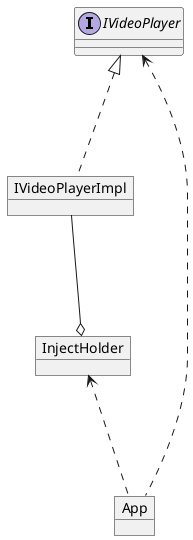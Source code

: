@startuml
'https://plantuml.com/object-diagram

interface IVideoPlayer

object IVideoPlayerImpl

object InjectHolder

object App


IVideoPlayer <|... IVideoPlayerImpl

IVideoPlayerImpl ---o InjectHolder

IVideoPlayer <... App
InjectHolder <... App


@enduml
